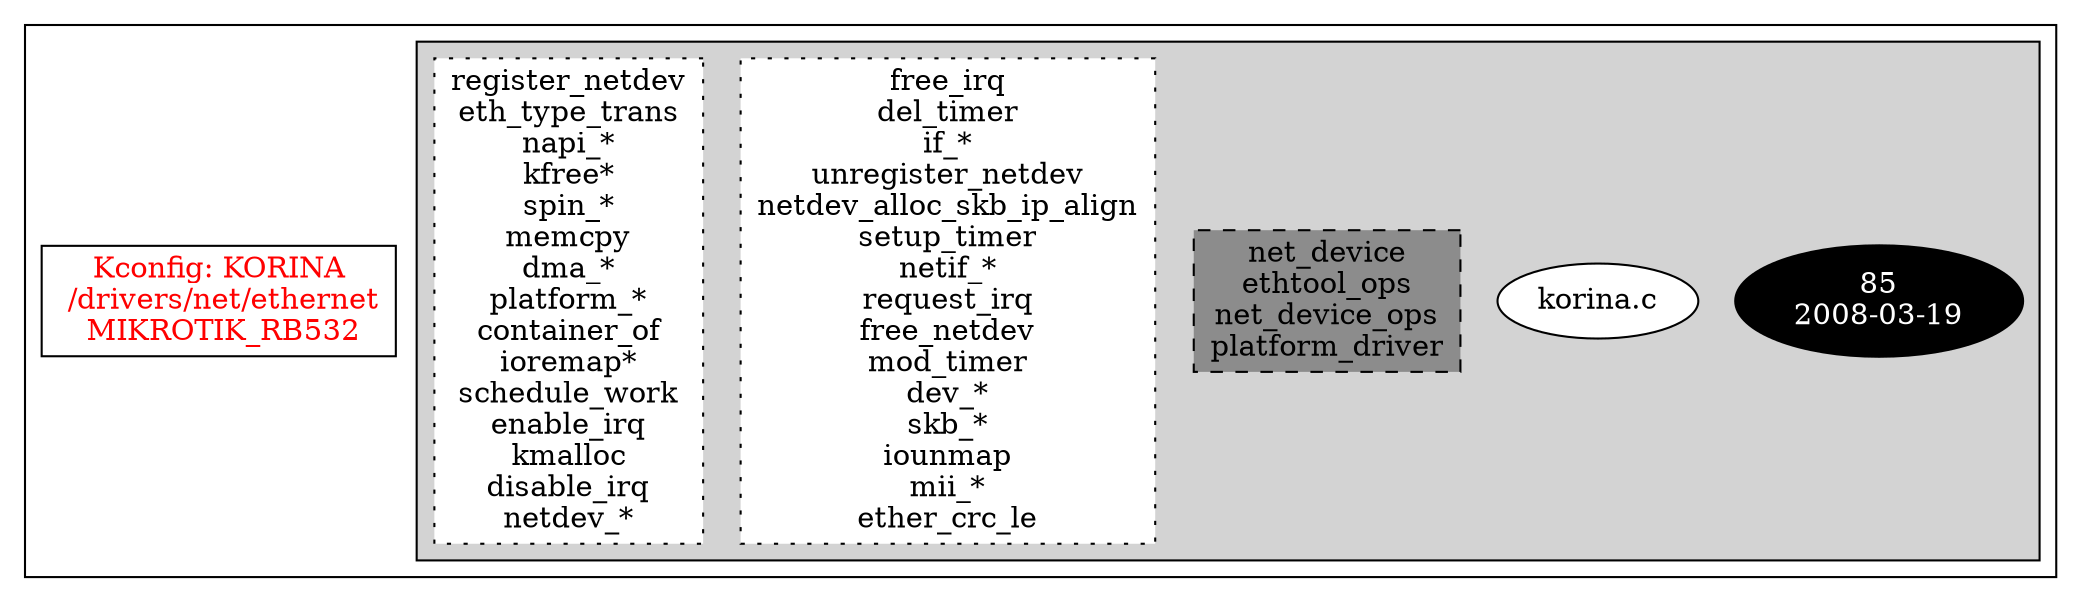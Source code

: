 digraph Driver {
	ranksep=2;
	splines=ortho;
	//Symbol: KORINA
	subgraph "cluster_KORINA"{
		subgraph "cluster_korina.c" {
			style=filled
			"commit_korina.c" [style=filled, fillcolor=black, fontcolor=white, label="85\n2008-03-19"];
			"korina.c" [style=filled, fillcolor=white, fontcolor=black, label="korina.c\n"];
			"structs-korina.c" [style="filled,dashed" shape=box, fillcolor=grey55, fontcolor=black, label="net_device\nethtool_ops\nnet_device_ops\nplatform_driver\n"];
			"funccall2-korina.c" [style="filled,dotted" shape=box, fillcolor=white, fontcolor=black, label="free_irq\ndel_timer\nif_*\nunregister_netdev\nnetdev_alloc_skb_ip_align\nsetup_timer\nnetif_*\nrequest_irq\nfree_netdev\nmod_timer\ndev_*\nskb_*\niounmap\nmii_*\nether_crc_le\n"];
			"funccall1-korina.c" [style="filled,dotted" shape=box, fillcolor=white, fontcolor=black, label="register_netdev\neth_type_trans\nnapi_*\nkfree*\nspin_*\nmemcpy\ndma_*\nplatform_*\ncontainer_of\nioremap*\nschedule_work\nenable_irq\nkmalloc\ndisable_irq\nnetdev_*\n"];
		}
		"K:KORINA" [label="Kconfig: KORINA\n /drivers/net/ethernet\n  MIKROTIK_RB532 ", shape=box, fontcolor=red];
	}
}
